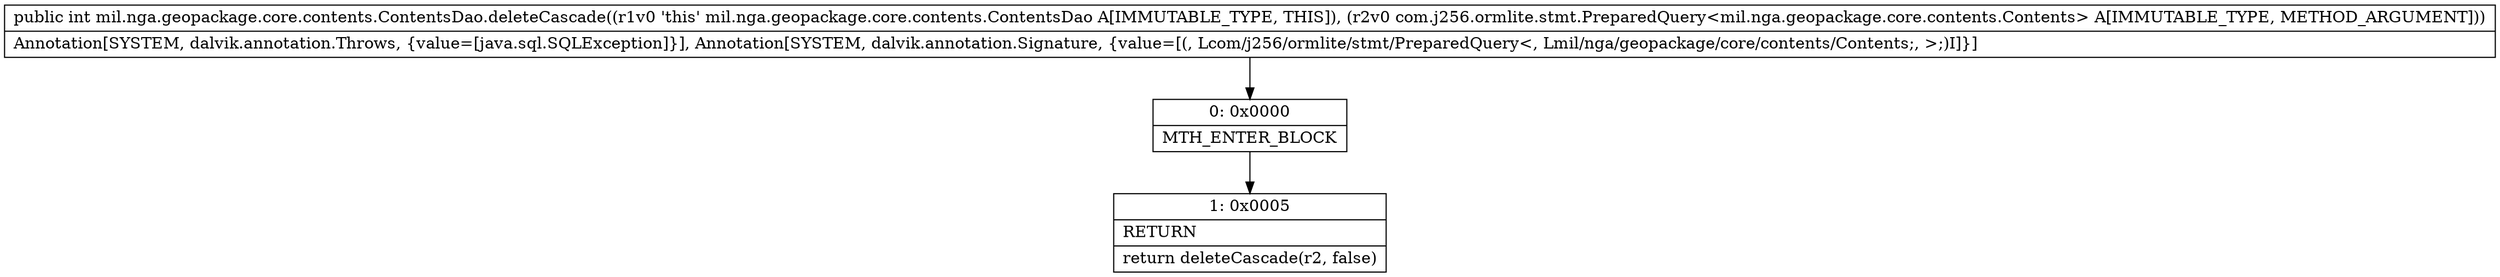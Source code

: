 digraph "CFG formil.nga.geopackage.core.contents.ContentsDao.deleteCascade(Lcom\/j256\/ormlite\/stmt\/PreparedQuery;)I" {
Node_0 [shape=record,label="{0\:\ 0x0000|MTH_ENTER_BLOCK\l}"];
Node_1 [shape=record,label="{1\:\ 0x0005|RETURN\l|return deleteCascade(r2, false)\l}"];
MethodNode[shape=record,label="{public int mil.nga.geopackage.core.contents.ContentsDao.deleteCascade((r1v0 'this' mil.nga.geopackage.core.contents.ContentsDao A[IMMUTABLE_TYPE, THIS]), (r2v0 com.j256.ormlite.stmt.PreparedQuery\<mil.nga.geopackage.core.contents.Contents\> A[IMMUTABLE_TYPE, METHOD_ARGUMENT]))  | Annotation[SYSTEM, dalvik.annotation.Throws, \{value=[java.sql.SQLException]\}], Annotation[SYSTEM, dalvik.annotation.Signature, \{value=[(, Lcom\/j256\/ormlite\/stmt\/PreparedQuery\<, Lmil\/nga\/geopackage\/core\/contents\/Contents;, \>;)I]\}]\l}"];
MethodNode -> Node_0;
Node_0 -> Node_1;
}

